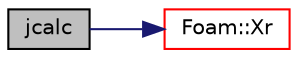 digraph "jcalc"
{
  bgcolor="transparent";
  edge [fontname="Helvetica",fontsize="10",labelfontname="Helvetica",labelfontsize="10"];
  node [fontname="Helvetica",fontsize="10",shape=record];
  rankdir="LR";
  Node1 [label="jcalc",height=0.2,width=0.4,color="black", fillcolor="grey75", style="filled", fontcolor="black"];
  Node1 -> Node2 [color="midnightblue",fontsize="10",style="solid",fontname="Helvetica"];
  Node2 [label="Foam::Xr",height=0.2,width=0.4,color="red",URL="$a10974.html#a3673b1f64b5df2c3553cbecd6c116e1d",tooltip="Rotational spatial transformation tensor about axis a by omega radians. "];
}
